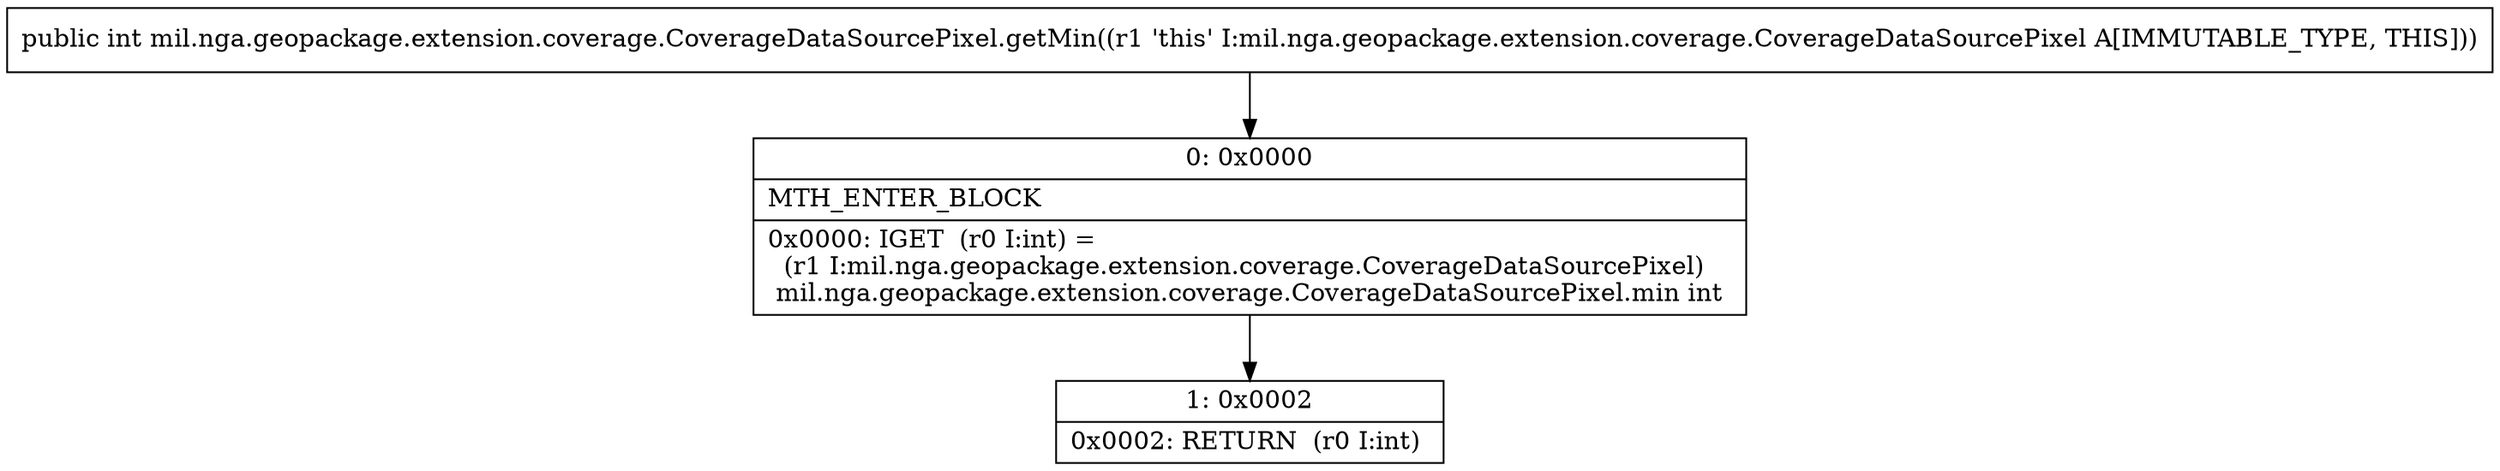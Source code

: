 digraph "CFG formil.nga.geopackage.extension.coverage.CoverageDataSourcePixel.getMin()I" {
Node_0 [shape=record,label="{0\:\ 0x0000|MTH_ENTER_BLOCK\l|0x0000: IGET  (r0 I:int) = \l  (r1 I:mil.nga.geopackage.extension.coverage.CoverageDataSourcePixel)\l mil.nga.geopackage.extension.coverage.CoverageDataSourcePixel.min int \l}"];
Node_1 [shape=record,label="{1\:\ 0x0002|0x0002: RETURN  (r0 I:int) \l}"];
MethodNode[shape=record,label="{public int mil.nga.geopackage.extension.coverage.CoverageDataSourcePixel.getMin((r1 'this' I:mil.nga.geopackage.extension.coverage.CoverageDataSourcePixel A[IMMUTABLE_TYPE, THIS])) }"];
MethodNode -> Node_0;
Node_0 -> Node_1;
}

